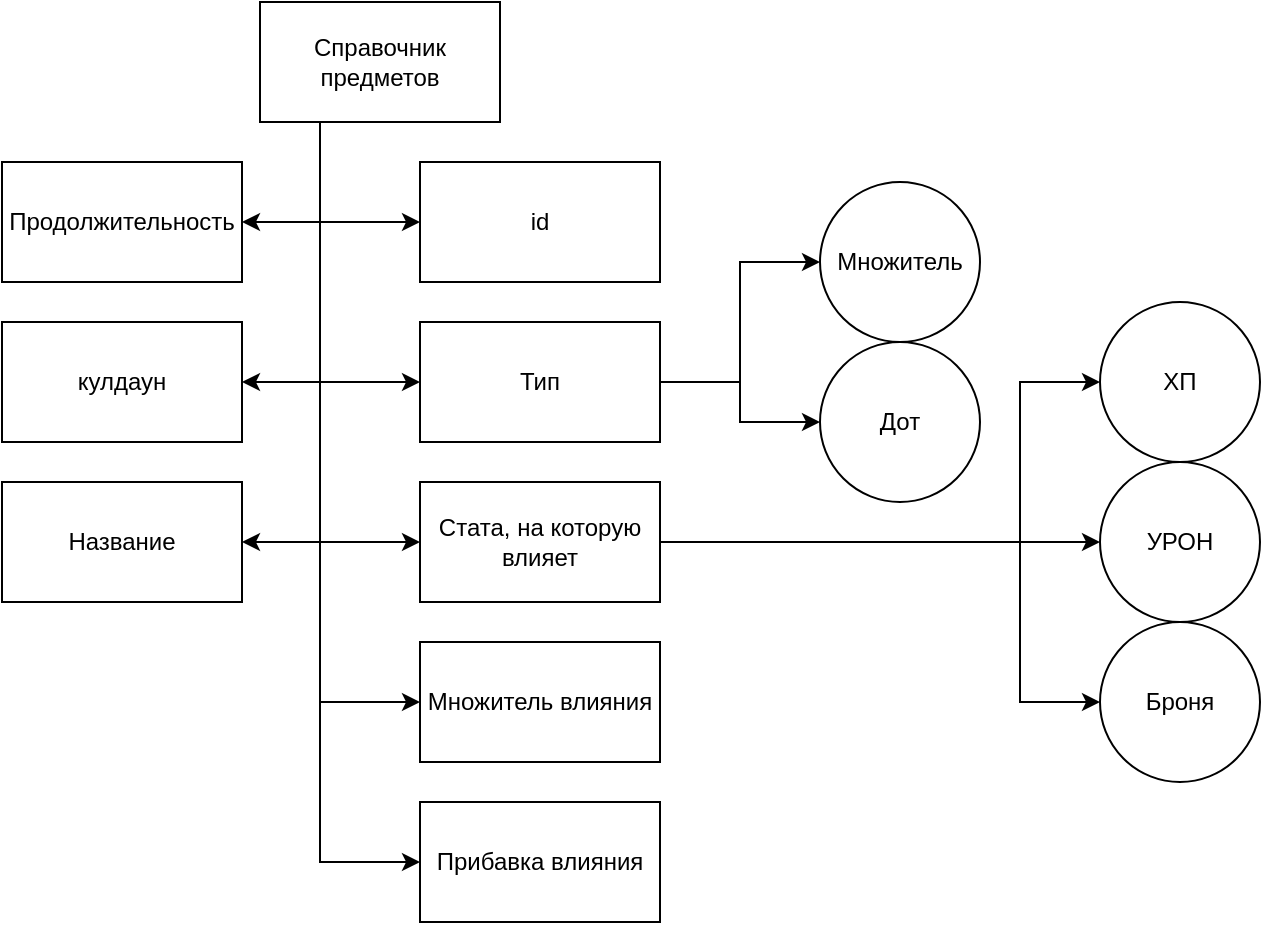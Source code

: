 <mxfile version="22.1.16" type="device">
  <diagram name="Страница — 1" id="Q1jUoCgE_yDlb6caOJRg">
    <mxGraphModel dx="-435" dy="1891" grid="1" gridSize="10" guides="1" tooltips="1" connect="1" arrows="1" fold="1" page="1" pageScale="1" pageWidth="827" pageHeight="1169" math="0" shadow="0">
      <root>
        <mxCell id="0" />
        <mxCell id="1" parent="0" />
        <mxCell id="MJ09U9nbPxUfGfGgdmGE-165" style="edgeStyle=orthogonalEdgeStyle;rounded=0;orthogonalLoop=1;jettySize=auto;html=1;exitX=0.25;exitY=1;exitDx=0;exitDy=0;entryX=0;entryY=0.5;entryDx=0;entryDy=0;" edge="1" parent="1" source="MJ09U9nbPxUfGfGgdmGE-173" target="MJ09U9nbPxUfGfGgdmGE-174">
          <mxGeometry relative="1" as="geometry" />
        </mxCell>
        <mxCell id="MJ09U9nbPxUfGfGgdmGE-166" style="edgeStyle=orthogonalEdgeStyle;rounded=0;orthogonalLoop=1;jettySize=auto;html=1;exitX=0.25;exitY=1;exitDx=0;exitDy=0;entryX=0;entryY=0.5;entryDx=0;entryDy=0;" edge="1" parent="1" source="MJ09U9nbPxUfGfGgdmGE-173" target="MJ09U9nbPxUfGfGgdmGE-181">
          <mxGeometry relative="1" as="geometry" />
        </mxCell>
        <mxCell id="MJ09U9nbPxUfGfGgdmGE-167" style="edgeStyle=orthogonalEdgeStyle;rounded=0;orthogonalLoop=1;jettySize=auto;html=1;exitX=0.25;exitY=1;exitDx=0;exitDy=0;entryX=0;entryY=0.5;entryDx=0;entryDy=0;" edge="1" parent="1" source="MJ09U9nbPxUfGfGgdmGE-173" target="MJ09U9nbPxUfGfGgdmGE-178">
          <mxGeometry relative="1" as="geometry" />
        </mxCell>
        <mxCell id="MJ09U9nbPxUfGfGgdmGE-168" style="edgeStyle=orthogonalEdgeStyle;rounded=0;orthogonalLoop=1;jettySize=auto;html=1;exitX=0.25;exitY=1;exitDx=0;exitDy=0;entryX=0;entryY=0.5;entryDx=0;entryDy=0;" edge="1" parent="1" source="MJ09U9nbPxUfGfGgdmGE-173" target="MJ09U9nbPxUfGfGgdmGE-182">
          <mxGeometry relative="1" as="geometry" />
        </mxCell>
        <mxCell id="MJ09U9nbPxUfGfGgdmGE-169" style="edgeStyle=orthogonalEdgeStyle;rounded=0;orthogonalLoop=1;jettySize=auto;html=1;exitX=0.25;exitY=1;exitDx=0;exitDy=0;entryX=0;entryY=0.5;entryDx=0;entryDy=0;" edge="1" parent="1" source="MJ09U9nbPxUfGfGgdmGE-173" target="MJ09U9nbPxUfGfGgdmGE-183">
          <mxGeometry relative="1" as="geometry" />
        </mxCell>
        <mxCell id="MJ09U9nbPxUfGfGgdmGE-170" style="edgeStyle=orthogonalEdgeStyle;rounded=0;orthogonalLoop=1;jettySize=auto;html=1;exitX=0.25;exitY=1;exitDx=0;exitDy=0;entryX=1;entryY=0.5;entryDx=0;entryDy=0;" edge="1" parent="1" source="MJ09U9nbPxUfGfGgdmGE-173" target="MJ09U9nbPxUfGfGgdmGE-184">
          <mxGeometry relative="1" as="geometry" />
        </mxCell>
        <mxCell id="MJ09U9nbPxUfGfGgdmGE-171" style="edgeStyle=orthogonalEdgeStyle;rounded=0;orthogonalLoop=1;jettySize=auto;html=1;exitX=0.25;exitY=1;exitDx=0;exitDy=0;entryX=1;entryY=0.5;entryDx=0;entryDy=0;" edge="1" parent="1" source="MJ09U9nbPxUfGfGgdmGE-173" target="MJ09U9nbPxUfGfGgdmGE-185">
          <mxGeometry relative="1" as="geometry" />
        </mxCell>
        <mxCell id="MJ09U9nbPxUfGfGgdmGE-172" style="edgeStyle=orthogonalEdgeStyle;rounded=0;orthogonalLoop=1;jettySize=auto;html=1;exitX=0.25;exitY=1;exitDx=0;exitDy=0;entryX=1;entryY=0.5;entryDx=0;entryDy=0;" edge="1" parent="1" source="MJ09U9nbPxUfGfGgdmGE-173" target="MJ09U9nbPxUfGfGgdmGE-191">
          <mxGeometry relative="1" as="geometry" />
        </mxCell>
        <mxCell id="MJ09U9nbPxUfGfGgdmGE-173" value="Справочник предметов" style="rounded=0;whiteSpace=wrap;html=1;" vertex="1" parent="1">
          <mxGeometry x="1882" y="-1090" width="120" height="60" as="geometry" />
        </mxCell>
        <mxCell id="MJ09U9nbPxUfGfGgdmGE-174" value="id" style="rounded=0;whiteSpace=wrap;html=1;" vertex="1" parent="1">
          <mxGeometry x="1962" y="-1010" width="120" height="60" as="geometry" />
        </mxCell>
        <mxCell id="MJ09U9nbPxUfGfGgdmGE-175" style="edgeStyle=orthogonalEdgeStyle;rounded=0;orthogonalLoop=1;jettySize=auto;html=1;exitX=1;exitY=0.5;exitDx=0;exitDy=0;entryX=0;entryY=0.5;entryDx=0;entryDy=0;" edge="1" parent="1" source="MJ09U9nbPxUfGfGgdmGE-178" target="MJ09U9nbPxUfGfGgdmGE-188">
          <mxGeometry relative="1" as="geometry">
            <Array as="points">
              <mxPoint x="2262" y="-820" />
              <mxPoint x="2262" y="-900" />
            </Array>
          </mxGeometry>
        </mxCell>
        <mxCell id="MJ09U9nbPxUfGfGgdmGE-176" style="edgeStyle=orthogonalEdgeStyle;rounded=0;orthogonalLoop=1;jettySize=auto;html=1;exitX=1;exitY=0.5;exitDx=0;exitDy=0;entryX=0;entryY=0.5;entryDx=0;entryDy=0;" edge="1" parent="1" source="MJ09U9nbPxUfGfGgdmGE-178" target="MJ09U9nbPxUfGfGgdmGE-189">
          <mxGeometry relative="1" as="geometry" />
        </mxCell>
        <mxCell id="MJ09U9nbPxUfGfGgdmGE-177" style="edgeStyle=orthogonalEdgeStyle;rounded=0;orthogonalLoop=1;jettySize=auto;html=1;exitX=1;exitY=0.5;exitDx=0;exitDy=0;entryX=0;entryY=0.5;entryDx=0;entryDy=0;" edge="1" parent="1" source="MJ09U9nbPxUfGfGgdmGE-178" target="MJ09U9nbPxUfGfGgdmGE-190">
          <mxGeometry relative="1" as="geometry">
            <Array as="points">
              <mxPoint x="2262" y="-820" />
              <mxPoint x="2262" y="-740" />
            </Array>
          </mxGeometry>
        </mxCell>
        <mxCell id="MJ09U9nbPxUfGfGgdmGE-178" value="Стата, на которую влияет" style="rounded=0;whiteSpace=wrap;html=1;" vertex="1" parent="1">
          <mxGeometry x="1962" y="-850" width="120" height="60" as="geometry" />
        </mxCell>
        <mxCell id="MJ09U9nbPxUfGfGgdmGE-179" style="edgeStyle=orthogonalEdgeStyle;rounded=0;orthogonalLoop=1;jettySize=auto;html=1;exitX=1;exitY=0.5;exitDx=0;exitDy=0;entryX=0;entryY=0.5;entryDx=0;entryDy=0;" edge="1" parent="1" source="MJ09U9nbPxUfGfGgdmGE-181" target="MJ09U9nbPxUfGfGgdmGE-186">
          <mxGeometry relative="1" as="geometry" />
        </mxCell>
        <mxCell id="MJ09U9nbPxUfGfGgdmGE-180" style="edgeStyle=orthogonalEdgeStyle;rounded=0;orthogonalLoop=1;jettySize=auto;html=1;exitX=1;exitY=0.5;exitDx=0;exitDy=0;" edge="1" parent="1" source="MJ09U9nbPxUfGfGgdmGE-181" target="MJ09U9nbPxUfGfGgdmGE-187">
          <mxGeometry relative="1" as="geometry" />
        </mxCell>
        <mxCell id="MJ09U9nbPxUfGfGgdmGE-181" value="Тип" style="rounded=0;whiteSpace=wrap;html=1;" vertex="1" parent="1">
          <mxGeometry x="1962" y="-930" width="120" height="60" as="geometry" />
        </mxCell>
        <mxCell id="MJ09U9nbPxUfGfGgdmGE-182" value="Множитель влияния" style="rounded=0;whiteSpace=wrap;html=1;" vertex="1" parent="1">
          <mxGeometry x="1962" y="-770" width="120" height="60" as="geometry" />
        </mxCell>
        <mxCell id="MJ09U9nbPxUfGfGgdmGE-183" value="Прибавка влияния" style="rounded=0;whiteSpace=wrap;html=1;" vertex="1" parent="1">
          <mxGeometry x="1962.001" y="-690" width="120" height="60" as="geometry" />
        </mxCell>
        <mxCell id="MJ09U9nbPxUfGfGgdmGE-184" value="Продолжительность" style="rounded=0;whiteSpace=wrap;html=1;" vertex="1" parent="1">
          <mxGeometry x="1753" y="-1010" width="120" height="60" as="geometry" />
        </mxCell>
        <mxCell id="MJ09U9nbPxUfGfGgdmGE-185" value="кулдаун" style="rounded=0;whiteSpace=wrap;html=1;" vertex="1" parent="1">
          <mxGeometry x="1753" y="-930" width="120" height="60" as="geometry" />
        </mxCell>
        <mxCell id="MJ09U9nbPxUfGfGgdmGE-186" value="Множитель" style="ellipse;whiteSpace=wrap;html=1;aspect=fixed;" vertex="1" parent="1">
          <mxGeometry x="2162" y="-1000" width="80" height="80" as="geometry" />
        </mxCell>
        <mxCell id="MJ09U9nbPxUfGfGgdmGE-187" value="Дот" style="ellipse;whiteSpace=wrap;html=1;aspect=fixed;" vertex="1" parent="1">
          <mxGeometry x="2162" y="-920" width="80" height="80" as="geometry" />
        </mxCell>
        <mxCell id="MJ09U9nbPxUfGfGgdmGE-188" value="ХП" style="ellipse;whiteSpace=wrap;html=1;aspect=fixed;" vertex="1" parent="1">
          <mxGeometry x="2302" y="-940" width="80" height="80" as="geometry" />
        </mxCell>
        <mxCell id="MJ09U9nbPxUfGfGgdmGE-189" value="УРОН" style="ellipse;whiteSpace=wrap;html=1;aspect=fixed;" vertex="1" parent="1">
          <mxGeometry x="2302" y="-860" width="80" height="80" as="geometry" />
        </mxCell>
        <mxCell id="MJ09U9nbPxUfGfGgdmGE-190" value="Броня" style="ellipse;whiteSpace=wrap;html=1;aspect=fixed;" vertex="1" parent="1">
          <mxGeometry x="2302" y="-780" width="80" height="80" as="geometry" />
        </mxCell>
        <mxCell id="MJ09U9nbPxUfGfGgdmGE-191" value="Название" style="rounded=0;whiteSpace=wrap;html=1;" vertex="1" parent="1">
          <mxGeometry x="1753" y="-850" width="120" height="60" as="geometry" />
        </mxCell>
      </root>
    </mxGraphModel>
  </diagram>
</mxfile>
